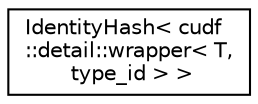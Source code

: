 digraph "Graphical Class Hierarchy"
{
  edge [fontname="Helvetica",fontsize="10",labelfontname="Helvetica",labelfontsize="10"];
  node [fontname="Helvetica",fontsize="10",shape=record];
  rankdir="LR";
  Node0 [label="IdentityHash\< cudf\l::detail::wrapper\< T,\l type_id \> \>",height=0.2,width=0.4,color="black", fillcolor="white", style="filled",URL="$structIdentityHash_3_01cudf_1_1detail_1_1wrapper_3_01T_00_01type__id_01_4_01_4.html",tooltip="Specialization of IdentityHash for wrapper structs that hashes the underlying value. "];
}
